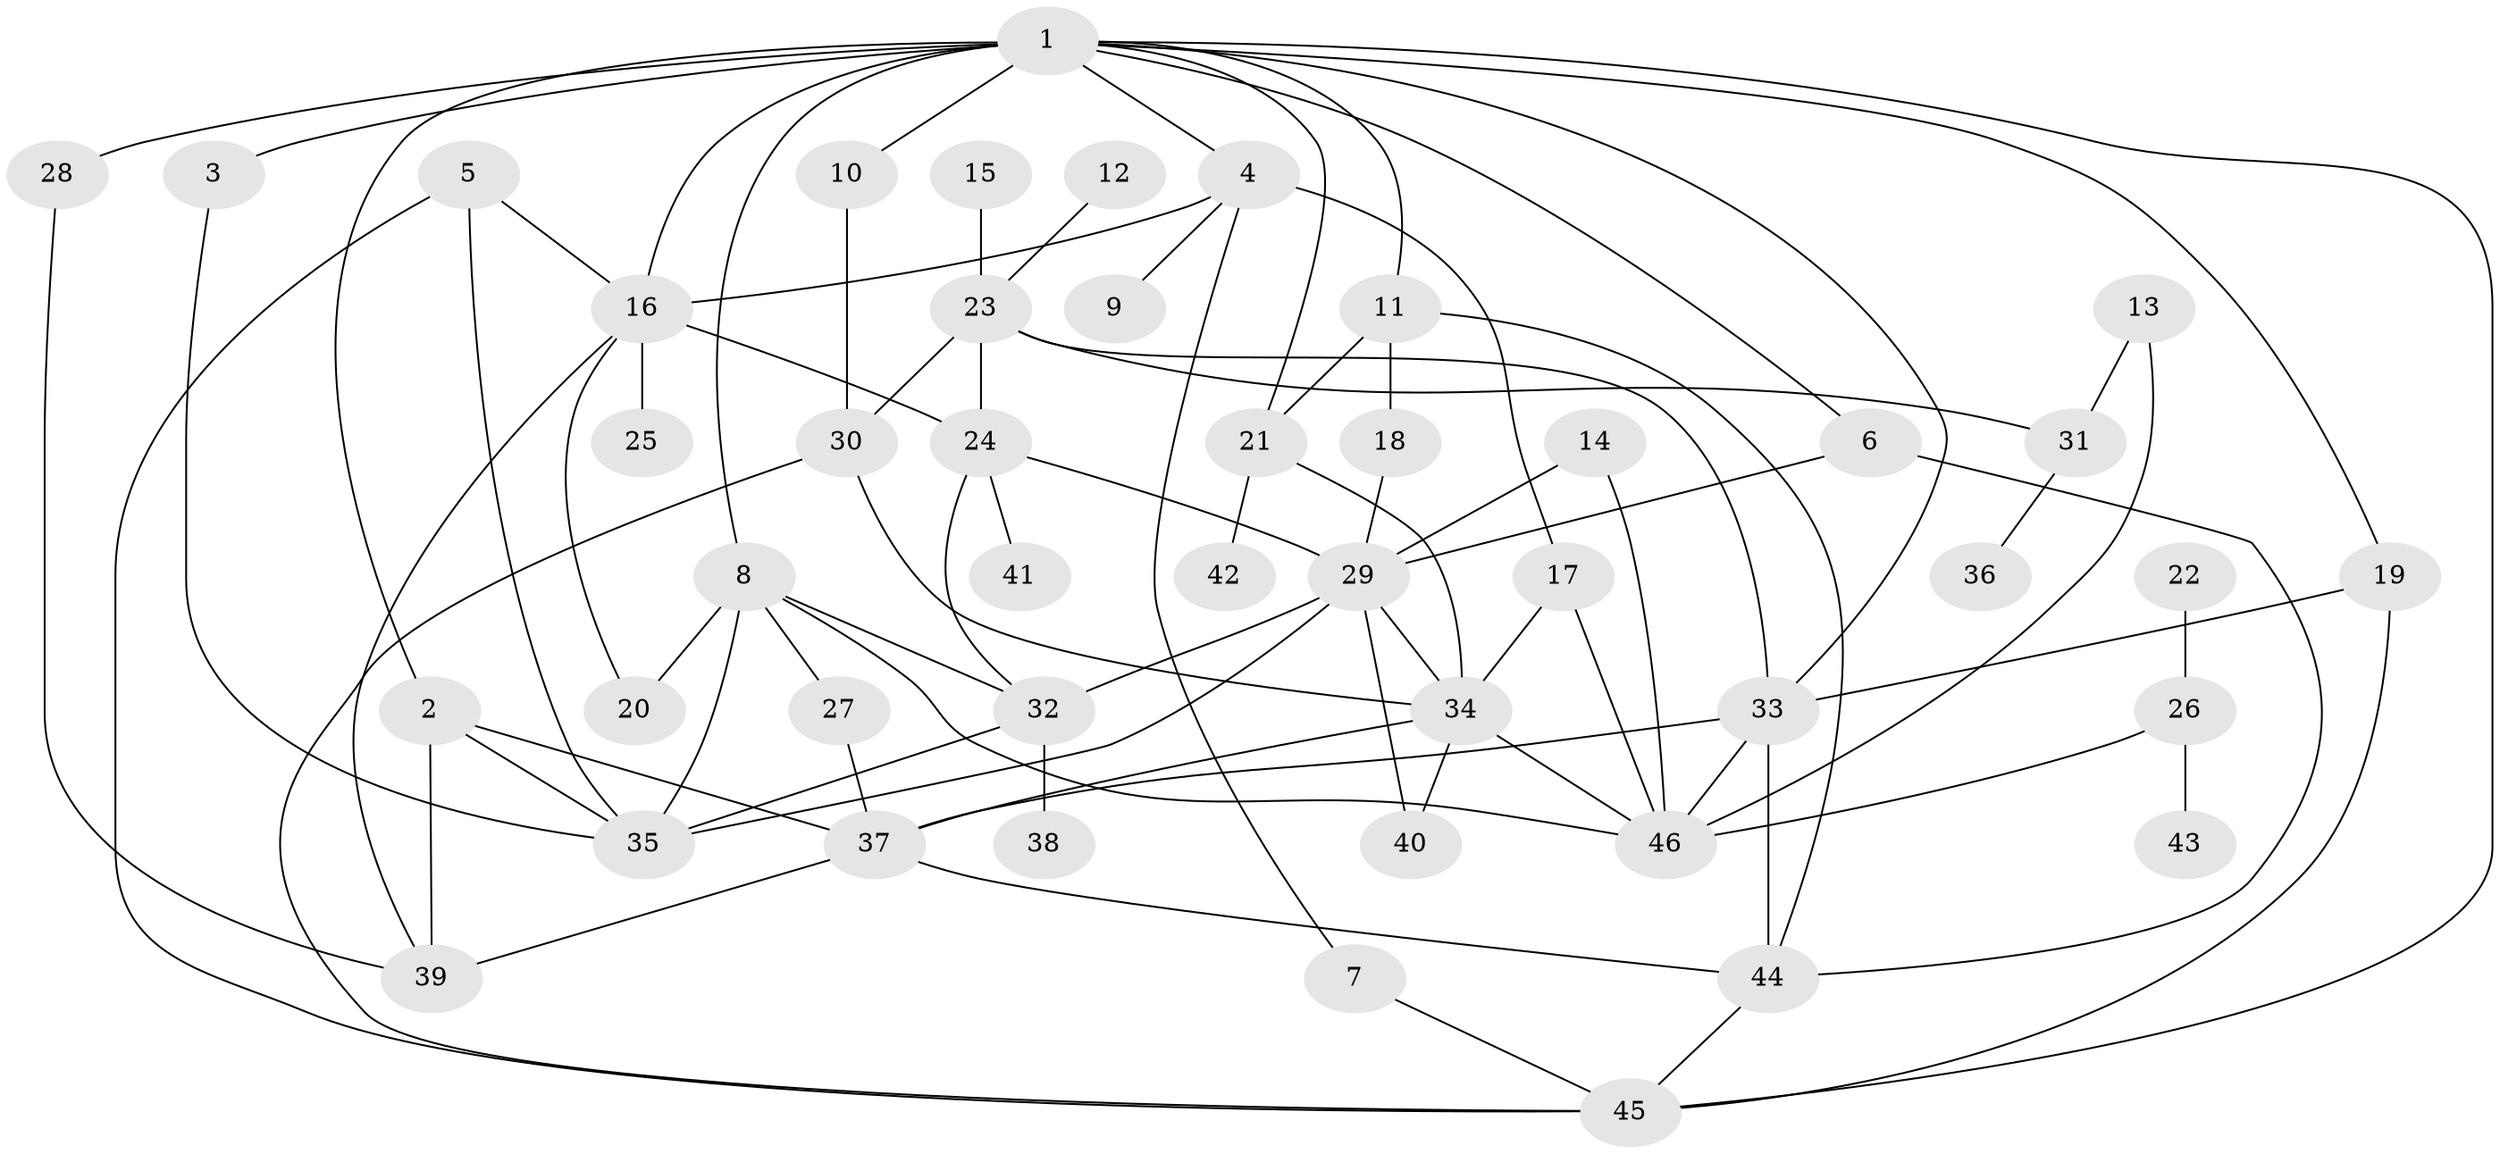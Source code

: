 // original degree distribution, {9: 0.021739130434782608, 7: 0.03260869565217391, 4: 0.11956521739130435, 6: 0.03260869565217391, 2: 0.29347826086956524, 3: 0.18478260869565216, 1: 0.25, 5: 0.05434782608695652, 8: 0.010869565217391304}
// Generated by graph-tools (version 1.1) at 2025/49/03/09/25 03:49:25]
// undirected, 46 vertices, 83 edges
graph export_dot {
graph [start="1"]
  node [color=gray90,style=filled];
  1;
  2;
  3;
  4;
  5;
  6;
  7;
  8;
  9;
  10;
  11;
  12;
  13;
  14;
  15;
  16;
  17;
  18;
  19;
  20;
  21;
  22;
  23;
  24;
  25;
  26;
  27;
  28;
  29;
  30;
  31;
  32;
  33;
  34;
  35;
  36;
  37;
  38;
  39;
  40;
  41;
  42;
  43;
  44;
  45;
  46;
  1 -- 2 [weight=1.0];
  1 -- 3 [weight=1.0];
  1 -- 4 [weight=1.0];
  1 -- 6 [weight=1.0];
  1 -- 8 [weight=2.0];
  1 -- 10 [weight=1.0];
  1 -- 11 [weight=1.0];
  1 -- 16 [weight=1.0];
  1 -- 19 [weight=1.0];
  1 -- 21 [weight=1.0];
  1 -- 28 [weight=1.0];
  1 -- 33 [weight=1.0];
  1 -- 45 [weight=1.0];
  2 -- 35 [weight=1.0];
  2 -- 37 [weight=1.0];
  2 -- 39 [weight=1.0];
  3 -- 35 [weight=1.0];
  4 -- 7 [weight=1.0];
  4 -- 9 [weight=1.0];
  4 -- 16 [weight=1.0];
  4 -- 17 [weight=1.0];
  5 -- 16 [weight=1.0];
  5 -- 35 [weight=1.0];
  5 -- 45 [weight=1.0];
  6 -- 29 [weight=1.0];
  6 -- 44 [weight=1.0];
  7 -- 45 [weight=1.0];
  8 -- 20 [weight=1.0];
  8 -- 27 [weight=1.0];
  8 -- 32 [weight=1.0];
  8 -- 35 [weight=1.0];
  8 -- 46 [weight=1.0];
  10 -- 30 [weight=1.0];
  11 -- 18 [weight=1.0];
  11 -- 21 [weight=1.0];
  11 -- 44 [weight=1.0];
  12 -- 23 [weight=1.0];
  13 -- 31 [weight=1.0];
  13 -- 46 [weight=1.0];
  14 -- 29 [weight=1.0];
  14 -- 46 [weight=1.0];
  15 -- 23 [weight=1.0];
  16 -- 20 [weight=1.0];
  16 -- 24 [weight=1.0];
  16 -- 25 [weight=2.0];
  16 -- 39 [weight=1.0];
  17 -- 34 [weight=1.0];
  17 -- 46 [weight=1.0];
  18 -- 29 [weight=1.0];
  19 -- 33 [weight=1.0];
  19 -- 45 [weight=1.0];
  21 -- 34 [weight=1.0];
  21 -- 42 [weight=1.0];
  22 -- 26 [weight=1.0];
  23 -- 24 [weight=1.0];
  23 -- 30 [weight=1.0];
  23 -- 31 [weight=1.0];
  23 -- 33 [weight=1.0];
  24 -- 29 [weight=1.0];
  24 -- 32 [weight=1.0];
  24 -- 41 [weight=1.0];
  26 -- 43 [weight=1.0];
  26 -- 46 [weight=1.0];
  27 -- 37 [weight=1.0];
  28 -- 39 [weight=1.0];
  29 -- 32 [weight=1.0];
  29 -- 34 [weight=1.0];
  29 -- 35 [weight=1.0];
  29 -- 40 [weight=1.0];
  30 -- 34 [weight=1.0];
  30 -- 45 [weight=1.0];
  31 -- 36 [weight=1.0];
  32 -- 35 [weight=1.0];
  32 -- 38 [weight=1.0];
  33 -- 37 [weight=1.0];
  33 -- 44 [weight=1.0];
  33 -- 46 [weight=1.0];
  34 -- 37 [weight=1.0];
  34 -- 40 [weight=1.0];
  34 -- 46 [weight=1.0];
  37 -- 39 [weight=1.0];
  37 -- 44 [weight=1.0];
  44 -- 45 [weight=1.0];
}
